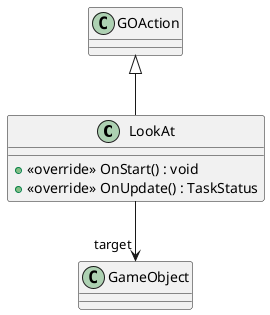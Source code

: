 @startuml
class LookAt {
    + <<override>> OnStart() : void
    + <<override>> OnUpdate() : TaskStatus
}
GOAction <|-- LookAt
LookAt --> "target" GameObject
@enduml
